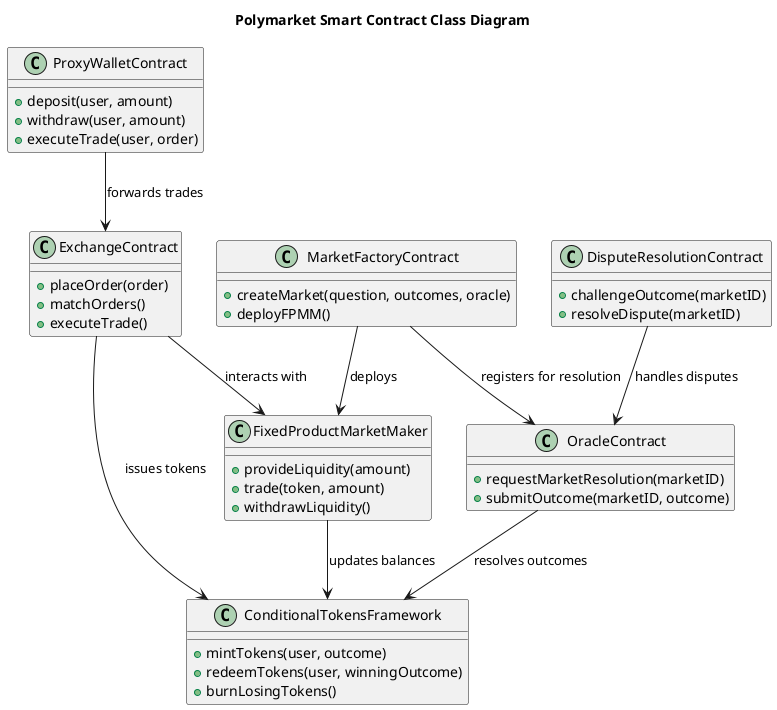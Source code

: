 @startuml
title Polymarket Smart Contract Class Diagram

class MarketFactoryContract {
  + createMarket(question, outcomes, oracle)
  + deployFPMM()
}

class FixedProductMarketMaker {
  + provideLiquidity(amount)
  + trade(token, amount)
  + withdrawLiquidity()
}

class ExchangeContract {
  + placeOrder(order)
  + matchOrders()
  + executeTrade()
}

class ConditionalTokensFramework {
  + mintTokens(user, outcome)
  + redeemTokens(user, winningOutcome)
  + burnLosingTokens()
}

class ProxyWalletContract {
  + deposit(user, amount)
  + withdraw(user, amount)
  + executeTrade(user, order)
}

class OracleContract {
  + requestMarketResolution(marketID)
  + submitOutcome(marketID, outcome)
}

class DisputeResolutionContract {
  + challengeOutcome(marketID)
  + resolveDispute(marketID)
}

MarketFactoryContract --> FixedProductMarketMaker : deploys
MarketFactoryContract --> OracleContract : registers for resolution
ExchangeContract --> FixedProductMarketMaker : interacts with
ExchangeContract --> ConditionalTokensFramework : issues tokens
ProxyWalletContract --> ExchangeContract : forwards trades
FixedProductMarketMaker --> ConditionalTokensFramework : updates balances
OracleContract --> ConditionalTokensFramework : resolves outcomes
DisputeResolutionContract --> OracleContract : handles disputes

@enduml
